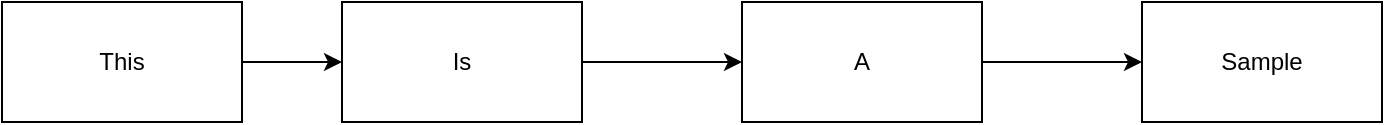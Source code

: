 <mxfile version="13.5.3" type="github">
  <diagram id="5Wx6Nn3Xxm2srcQ_XdLa" name="Page-1">
    <mxGraphModel dx="1233" dy="2216" grid="1" gridSize="10" guides="1" tooltips="1" connect="1" arrows="1" fold="1" page="1" pageScale="1" pageWidth="850" pageHeight="1100" math="0" shadow="0">
      <root>
        <mxCell id="0" />
        <mxCell id="1" parent="0" />
        <mxCell id="AvpI5X2fEeBMYtolFJMF-3" value="" style="edgeStyle=orthogonalEdgeStyle;rounded=0;orthogonalLoop=1;jettySize=auto;html=1;" edge="1" parent="1" source="AvpI5X2fEeBMYtolFJMF-1" target="AvpI5X2fEeBMYtolFJMF-2">
          <mxGeometry relative="1" as="geometry" />
        </mxCell>
        <mxCell id="AvpI5X2fEeBMYtolFJMF-1" value="This" style="rounded=0;whiteSpace=wrap;html=1;" vertex="1" parent="1">
          <mxGeometry x="60" y="-980" width="120" height="60" as="geometry" />
        </mxCell>
        <mxCell id="AvpI5X2fEeBMYtolFJMF-5" value="" style="edgeStyle=orthogonalEdgeStyle;rounded=0;orthogonalLoop=1;jettySize=auto;html=1;" edge="1" parent="1" source="AvpI5X2fEeBMYtolFJMF-2" target="AvpI5X2fEeBMYtolFJMF-4">
          <mxGeometry relative="1" as="geometry" />
        </mxCell>
        <mxCell id="AvpI5X2fEeBMYtolFJMF-2" value="Is" style="rounded=0;whiteSpace=wrap;html=1;" vertex="1" parent="1">
          <mxGeometry x="230" y="-980" width="120" height="60" as="geometry" />
        </mxCell>
        <mxCell id="AvpI5X2fEeBMYtolFJMF-7" value="" style="edgeStyle=orthogonalEdgeStyle;rounded=0;orthogonalLoop=1;jettySize=auto;html=1;" edge="1" parent="1" source="AvpI5X2fEeBMYtolFJMF-4" target="AvpI5X2fEeBMYtolFJMF-6">
          <mxGeometry relative="1" as="geometry" />
        </mxCell>
        <mxCell id="AvpI5X2fEeBMYtolFJMF-4" value="A" style="rounded=0;whiteSpace=wrap;html=1;" vertex="1" parent="1">
          <mxGeometry x="430" y="-980" width="120" height="60" as="geometry" />
        </mxCell>
        <mxCell id="AvpI5X2fEeBMYtolFJMF-6" value="Sample" style="rounded=0;whiteSpace=wrap;html=1;" vertex="1" parent="1">
          <mxGeometry x="630" y="-980" width="120" height="60" as="geometry" />
        </mxCell>
      </root>
    </mxGraphModel>
  </diagram>
</mxfile>
